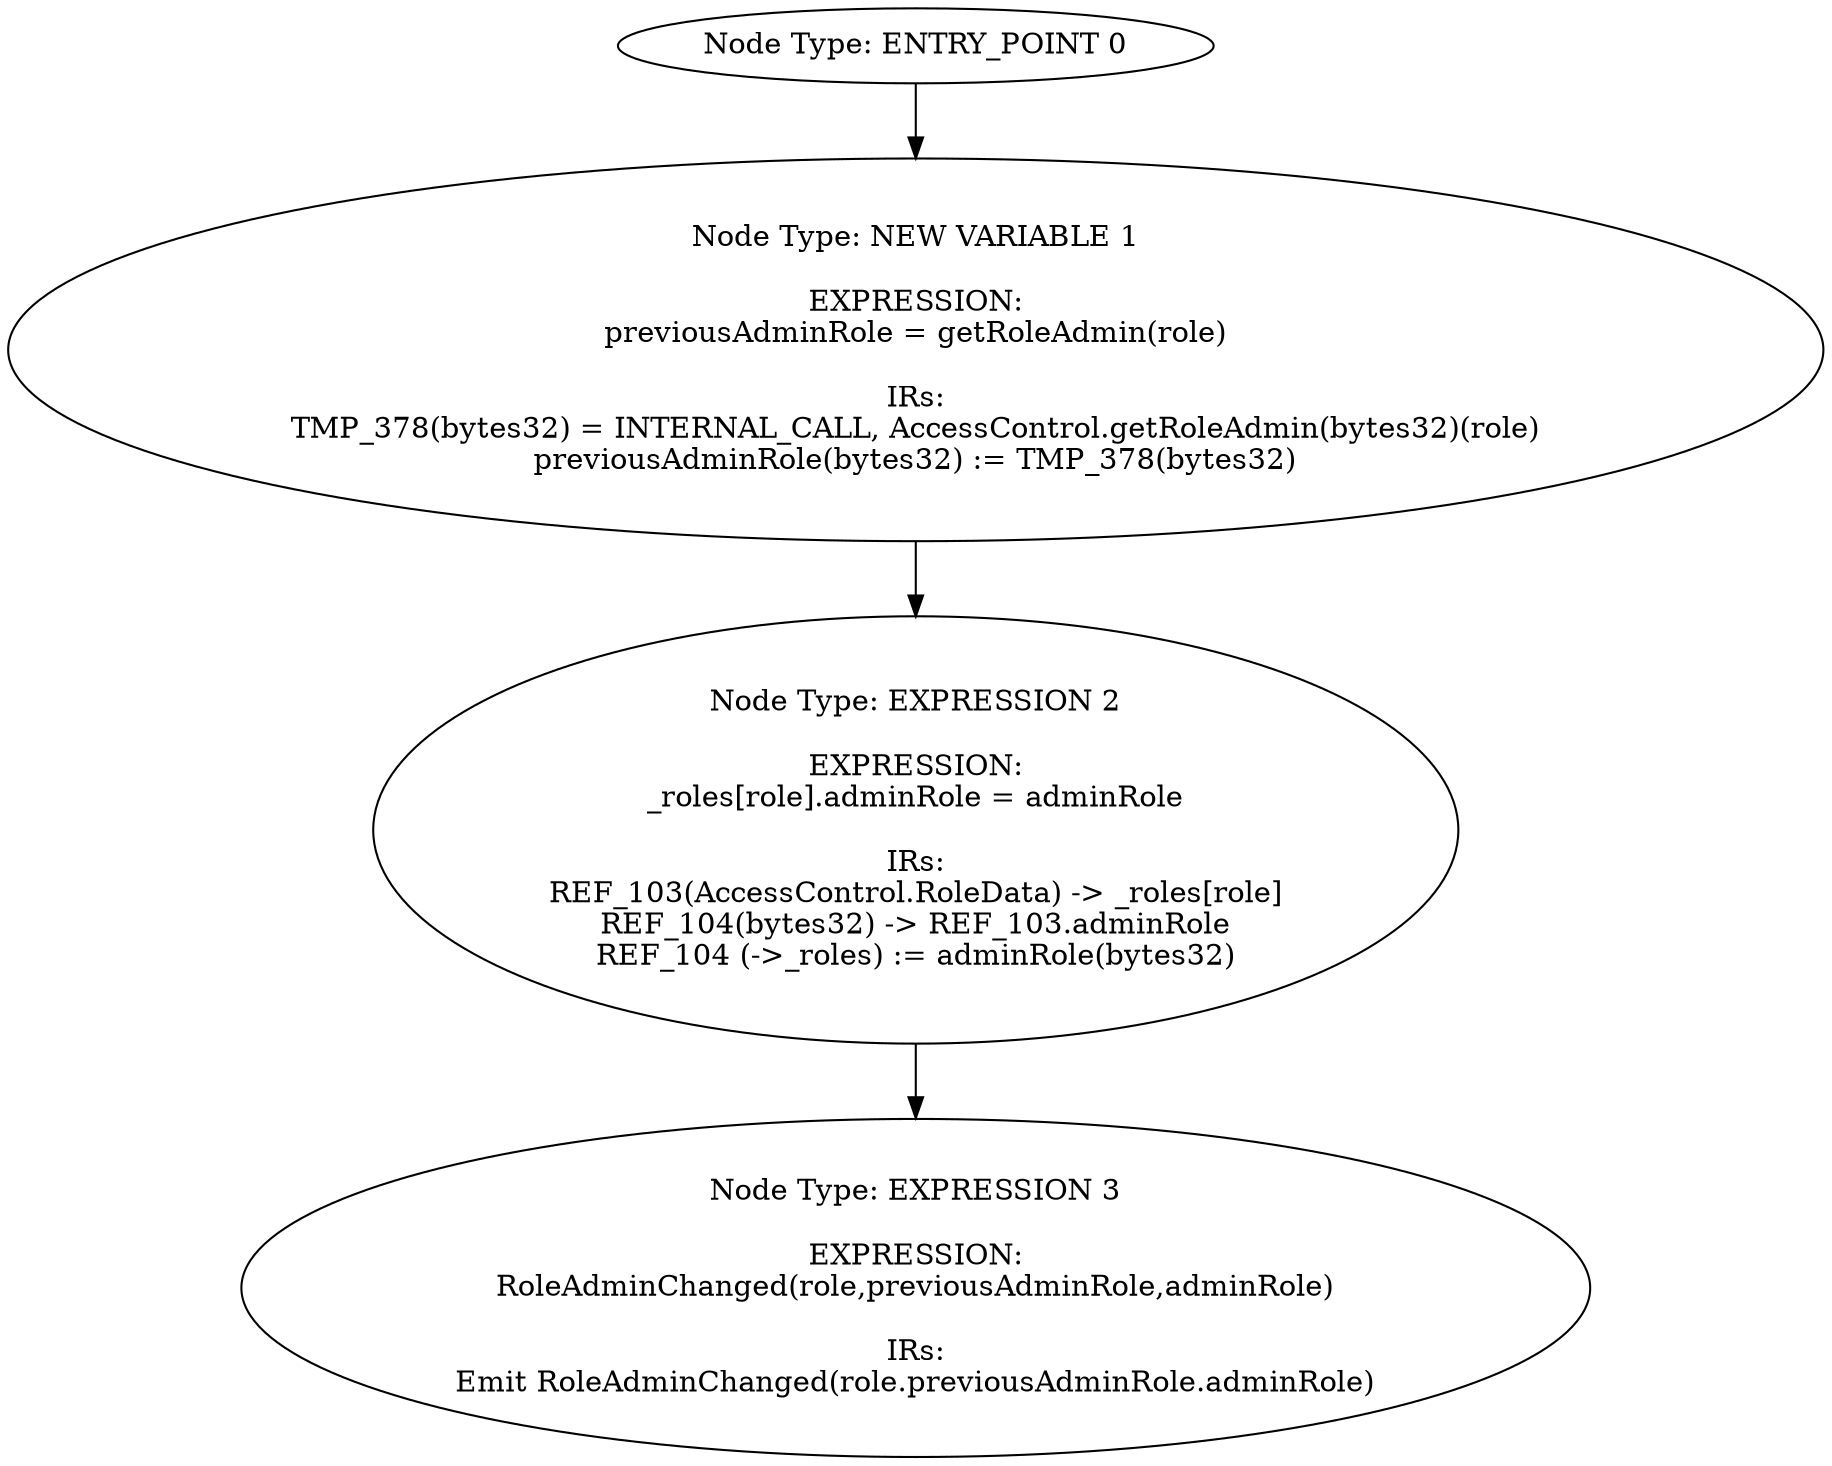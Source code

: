 digraph{
0[label="Node Type: ENTRY_POINT 0
"];
0->1;
1[label="Node Type: NEW VARIABLE 1

EXPRESSION:
previousAdminRole = getRoleAdmin(role)

IRs:
TMP_378(bytes32) = INTERNAL_CALL, AccessControl.getRoleAdmin(bytes32)(role)
previousAdminRole(bytes32) := TMP_378(bytes32)"];
1->2;
2[label="Node Type: EXPRESSION 2

EXPRESSION:
_roles[role].adminRole = adminRole

IRs:
REF_103(AccessControl.RoleData) -> _roles[role]
REF_104(bytes32) -> REF_103.adminRole
REF_104 (->_roles) := adminRole(bytes32)"];
2->3;
3[label="Node Type: EXPRESSION 3

EXPRESSION:
RoleAdminChanged(role,previousAdminRole,adminRole)

IRs:
Emit RoleAdminChanged(role.previousAdminRole.adminRole)"];
}
